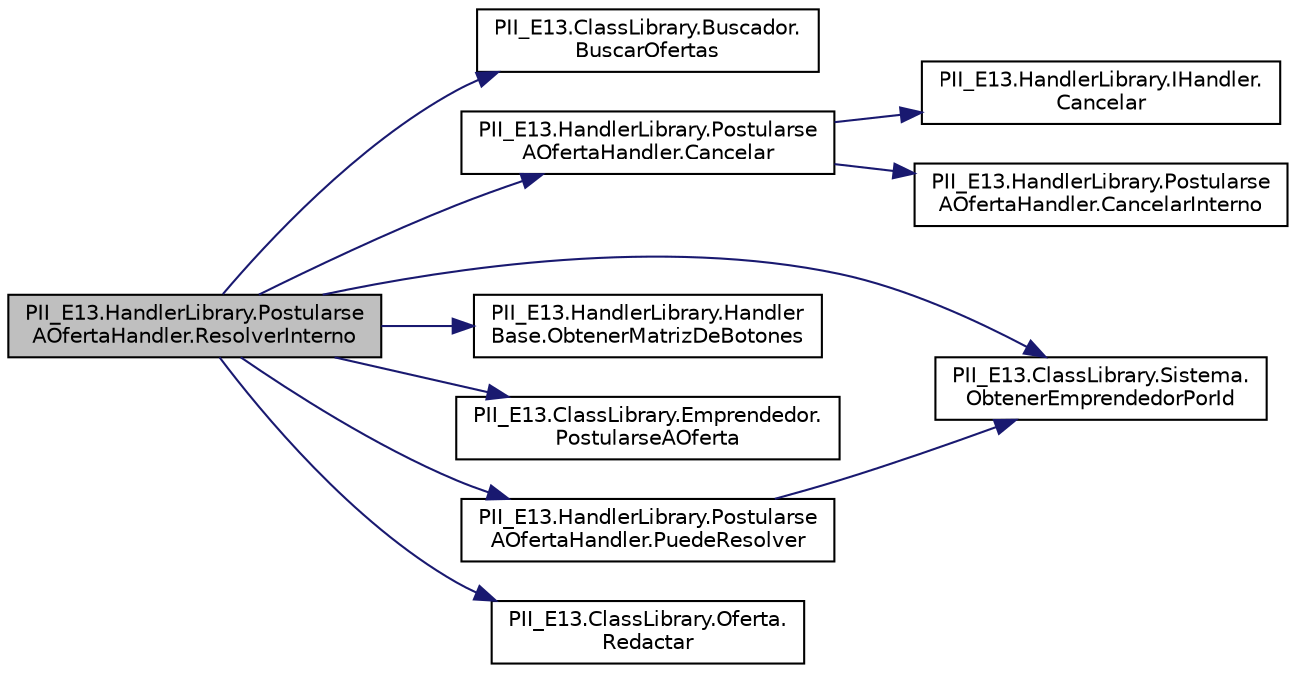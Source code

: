 digraph "PII_E13.HandlerLibrary.PostularseAOfertaHandler.ResolverInterno"
{
 // INTERACTIVE_SVG=YES
 // LATEX_PDF_SIZE
  edge [fontname="Helvetica",fontsize="10",labelfontname="Helvetica",labelfontsize="10"];
  node [fontname="Helvetica",fontsize="10",shape=record];
  rankdir="LR";
  Node1 [label="PII_E13.HandlerLibrary.Postularse\lAOfertaHandler.ResolverInterno",height=0.2,width=0.4,color="black", fillcolor="grey75", style="filled", fontcolor="black",tooltip="La clase procesa el mensaje y retorna true o no lo procesa y retorna false."];
  Node1 -> Node2 [color="midnightblue",fontsize="10",style="solid",fontname="Helvetica"];
  Node2 [label="PII_E13.ClassLibrary.Buscador.\lBuscarOfertas",height=0.2,width=0.4,color="black", fillcolor="white", style="filled",URL="$classPII__E13_1_1ClassLibrary_1_1Buscador.html#ad017fdea84b7a055a7d389e398f1749d",tooltip="Realiza una búsqueda de ofertas dentro de una instancia de Sistema, utilizando la información de un E..."];
  Node1 -> Node3 [color="midnightblue",fontsize="10",style="solid",fontname="Helvetica"];
  Node3 [label="PII_E13.HandlerLibrary.Postularse\lAOfertaHandler.Cancelar",height=0.2,width=0.4,color="black", fillcolor="white", style="filled",URL="$classPII__E13_1_1HandlerLibrary_1_1PostularseAOfertaHandler.html#a025b68c7a94529469b1423fd8b732e64",tooltip="Retorna este \"handler\" al estado inicial."];
  Node3 -> Node4 [color="midnightblue",fontsize="10",style="solid",fontname="Helvetica"];
  Node4 [label="PII_E13.HandlerLibrary.IHandler.\lCancelar",height=0.2,width=0.4,color="black", fillcolor="white", style="filled",URL="$interfacePII__E13_1_1HandlerLibrary_1_1IHandler.html#a77352fe09501078c025d8c323783c4f8",tooltip="Retorna este \"handler\" al estado inicial y cancela el próximo \"handler\" si existe...."];
  Node3 -> Node5 [color="midnightblue",fontsize="10",style="solid",fontname="Helvetica"];
  Node5 [label="PII_E13.HandlerLibrary.Postularse\lAOfertaHandler.CancelarInterno",height=0.2,width=0.4,color="black", fillcolor="white", style="filled",URL="$classPII__E13_1_1HandlerLibrary_1_1PostularseAOfertaHandler.html#aaa69e842d8c0dd46eb4221b6bac56a33",tooltip="Retorna este \"handler\" al estado inicial."];
  Node1 -> Node6 [color="midnightblue",fontsize="10",style="solid",fontname="Helvetica"];
  Node6 [label="PII_E13.ClassLibrary.Sistema.\lObtenerEmprendedorPorId",height=0.2,width=0.4,color="black", fillcolor="white", style="filled",URL="$classPII__E13_1_1ClassLibrary_1_1Sistema.html#a27ed258ba3880eada745499e6730fa82",tooltip="Recupera una instancia de Emprendedor de la lista de emprendedores utilizando su id y una id dada."];
  Node1 -> Node7 [color="midnightblue",fontsize="10",style="solid",fontname="Helvetica"];
  Node7 [label="PII_E13.HandlerLibrary.Handler\lBase.ObtenerMatrizDeBotones",height=0.2,width=0.4,color="black", fillcolor="white", style="filled",URL="$classPII__E13_1_1HandlerLibrary_1_1HandlerBase.html#a681545469125c8f883bb24a0b786ee4d",tooltip="Genera una matriz de botones en base a una lista de instancias de implementaciones de IBoton,..."];
  Node1 -> Node8 [color="midnightblue",fontsize="10",style="solid",fontname="Helvetica"];
  Node8 [label="PII_E13.ClassLibrary.Emprendedor.\lPostularseAOferta",height=0.2,width=0.4,color="black", fillcolor="white", style="filled",URL="$classPII__E13_1_1ClassLibrary_1_1Emprendedor.html#a8f52a184a1b668b02fc52aa220652230",tooltip="Mediante una oferta, éste emprendedor se postulará a ella."];
  Node1 -> Node9 [color="midnightblue",fontsize="10",style="solid",fontname="Helvetica"];
  Node9 [label="PII_E13.HandlerLibrary.Postularse\lAOfertaHandler.PuedeResolver",height=0.2,width=0.4,color="black", fillcolor="white", style="filled",URL="$classPII__E13_1_1HandlerLibrary_1_1PostularseAOfertaHandler.html#a5d6ad17f31c3cd55e5165c5e5f438c66",tooltip="Determina si este \"handler\" puede procesar el mensaje. En la clase base se utiliza procesado de lengu..."];
  Node9 -> Node6 [color="midnightblue",fontsize="10",style="solid",fontname="Helvetica"];
  Node1 -> Node10 [color="midnightblue",fontsize="10",style="solid",fontname="Helvetica"];
  Node10 [label="PII_E13.ClassLibrary.Oferta.\lRedactar",height=0.2,width=0.4,color="black", fillcolor="white", style="filled",URL="$classPII__E13_1_1ClassLibrary_1_1Oferta.html#a68ab6542382c96e16e9c79e46cf7014f",tooltip="Métodos para publicar los mensajes relativos a las ofertas."];
}
